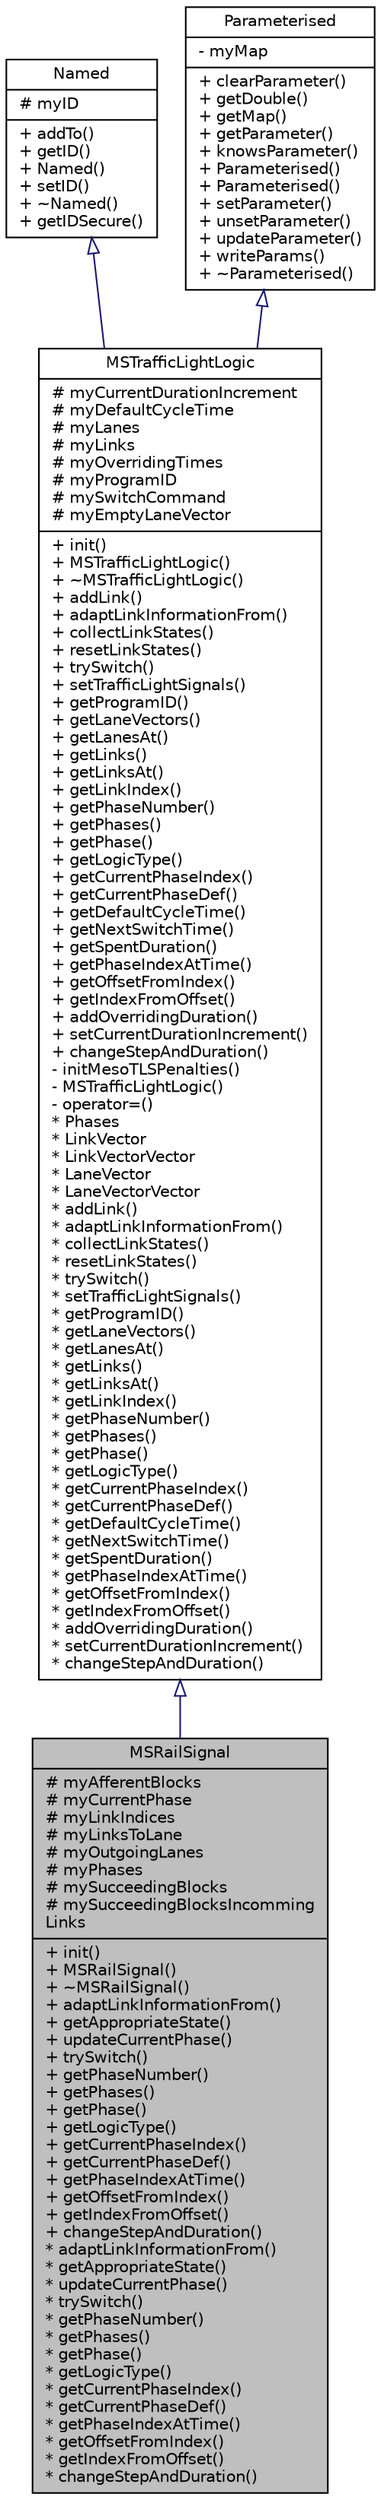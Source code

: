digraph "MSRailSignal"
{
  edge [fontname="Helvetica",fontsize="10",labelfontname="Helvetica",labelfontsize="10"];
  node [fontname="Helvetica",fontsize="10",shape=record];
  Node0 [label="{MSRailSignal\n|# myAfferentBlocks\l# myCurrentPhase\l# myLinkIndices\l# myLinksToLane\l# myOutgoingLanes\l# myPhases\l# mySucceedingBlocks\l# mySucceedingBlocksIncomming\lLinks\l|+ init()\l+ MSRailSignal()\l+ ~MSRailSignal()\l+ adaptLinkInformationFrom()\l+ getAppropriateState()\l+ updateCurrentPhase()\l+ trySwitch()\l+ getPhaseNumber()\l+ getPhases()\l+ getPhase()\l+ getLogicType()\l+ getCurrentPhaseIndex()\l+ getCurrentPhaseDef()\l+ getPhaseIndexAtTime()\l+ getOffsetFromIndex()\l+ getIndexFromOffset()\l+ changeStepAndDuration()\l* adaptLinkInformationFrom()\l* getAppropriateState()\l* updateCurrentPhase()\l* trySwitch()\l* getPhaseNumber()\l* getPhases()\l* getPhase()\l* getLogicType()\l* getCurrentPhaseIndex()\l* getCurrentPhaseDef()\l* getPhaseIndexAtTime()\l* getOffsetFromIndex()\l* getIndexFromOffset()\l* changeStepAndDuration()\l}",height=0.2,width=0.4,color="black", fillcolor="grey75", style="filled", fontcolor="black"];
  Node1 -> Node0 [dir="back",color="midnightblue",fontsize="10",style="solid",arrowtail="onormal",fontname="Helvetica"];
  Node1 [label="{MSTrafficLightLogic\n|# myCurrentDurationIncrement\l# myDefaultCycleTime\l# myLanes\l# myLinks\l# myOverridingTimes\l# myProgramID\l# mySwitchCommand\l# myEmptyLaneVector\l|+ init()\l+ MSTrafficLightLogic()\l+ ~MSTrafficLightLogic()\l+ addLink()\l+ adaptLinkInformationFrom()\l+ collectLinkStates()\l+ resetLinkStates()\l+ trySwitch()\l+ setTrafficLightSignals()\l+ getProgramID()\l+ getLaneVectors()\l+ getLanesAt()\l+ getLinks()\l+ getLinksAt()\l+ getLinkIndex()\l+ getPhaseNumber()\l+ getPhases()\l+ getPhase()\l+ getLogicType()\l+ getCurrentPhaseIndex()\l+ getCurrentPhaseDef()\l+ getDefaultCycleTime()\l+ getNextSwitchTime()\l+ getSpentDuration()\l+ getPhaseIndexAtTime()\l+ getOffsetFromIndex()\l+ getIndexFromOffset()\l+ addOverridingDuration()\l+ setCurrentDurationIncrement()\l+ changeStepAndDuration()\l- initMesoTLSPenalties()\l- MSTrafficLightLogic()\l- operator=()\l* Phases\l* LinkVector\l* LinkVectorVector\l* LaneVector\l* LaneVectorVector\l* addLink()\l* adaptLinkInformationFrom()\l* collectLinkStates()\l* resetLinkStates()\l* trySwitch()\l* setTrafficLightSignals()\l* getProgramID()\l* getLaneVectors()\l* getLanesAt()\l* getLinks()\l* getLinksAt()\l* getLinkIndex()\l* getPhaseNumber()\l* getPhases()\l* getPhase()\l* getLogicType()\l* getCurrentPhaseIndex()\l* getCurrentPhaseDef()\l* getDefaultCycleTime()\l* getNextSwitchTime()\l* getSpentDuration()\l* getPhaseIndexAtTime()\l* getOffsetFromIndex()\l* getIndexFromOffset()\l* addOverridingDuration()\l* setCurrentDurationIncrement()\l* changeStepAndDuration()\l}",height=0.2,width=0.4,color="black", fillcolor="white", style="filled",URL="$df/d93/class_m_s_traffic_light_logic.html",tooltip="The parent class for traffic light logics. "];
  Node2 -> Node1 [dir="back",color="midnightblue",fontsize="10",style="solid",arrowtail="onormal",fontname="Helvetica"];
  Node2 [label="{Named\n|# myID\l|+ addTo()\l+ getID()\l+ Named()\l+ setID()\l+ ~Named()\l+ getIDSecure()\l}",height=0.2,width=0.4,color="black", fillcolor="white", style="filled",URL="$d5/dbf/class_named.html",tooltip="Base class for objects which have an id. "];
  Node3 -> Node1 [dir="back",color="midnightblue",fontsize="10",style="solid",arrowtail="onormal",fontname="Helvetica"];
  Node3 [label="{Parameterised\n|- myMap\l|+ clearParameter()\l+ getDouble()\l+ getMap()\l+ getParameter()\l+ knowsParameter()\l+ Parameterised()\l+ Parameterised()\l+ setParameter()\l+ unsetParameter()\l+ updateParameter()\l+ writeParams()\l+ ~Parameterised()\l}",height=0.2,width=0.4,color="black", fillcolor="white", style="filled",URL="$d7/dc7/class_parameterised.html",tooltip="An upper class for objects with additional parameters. "];
}
